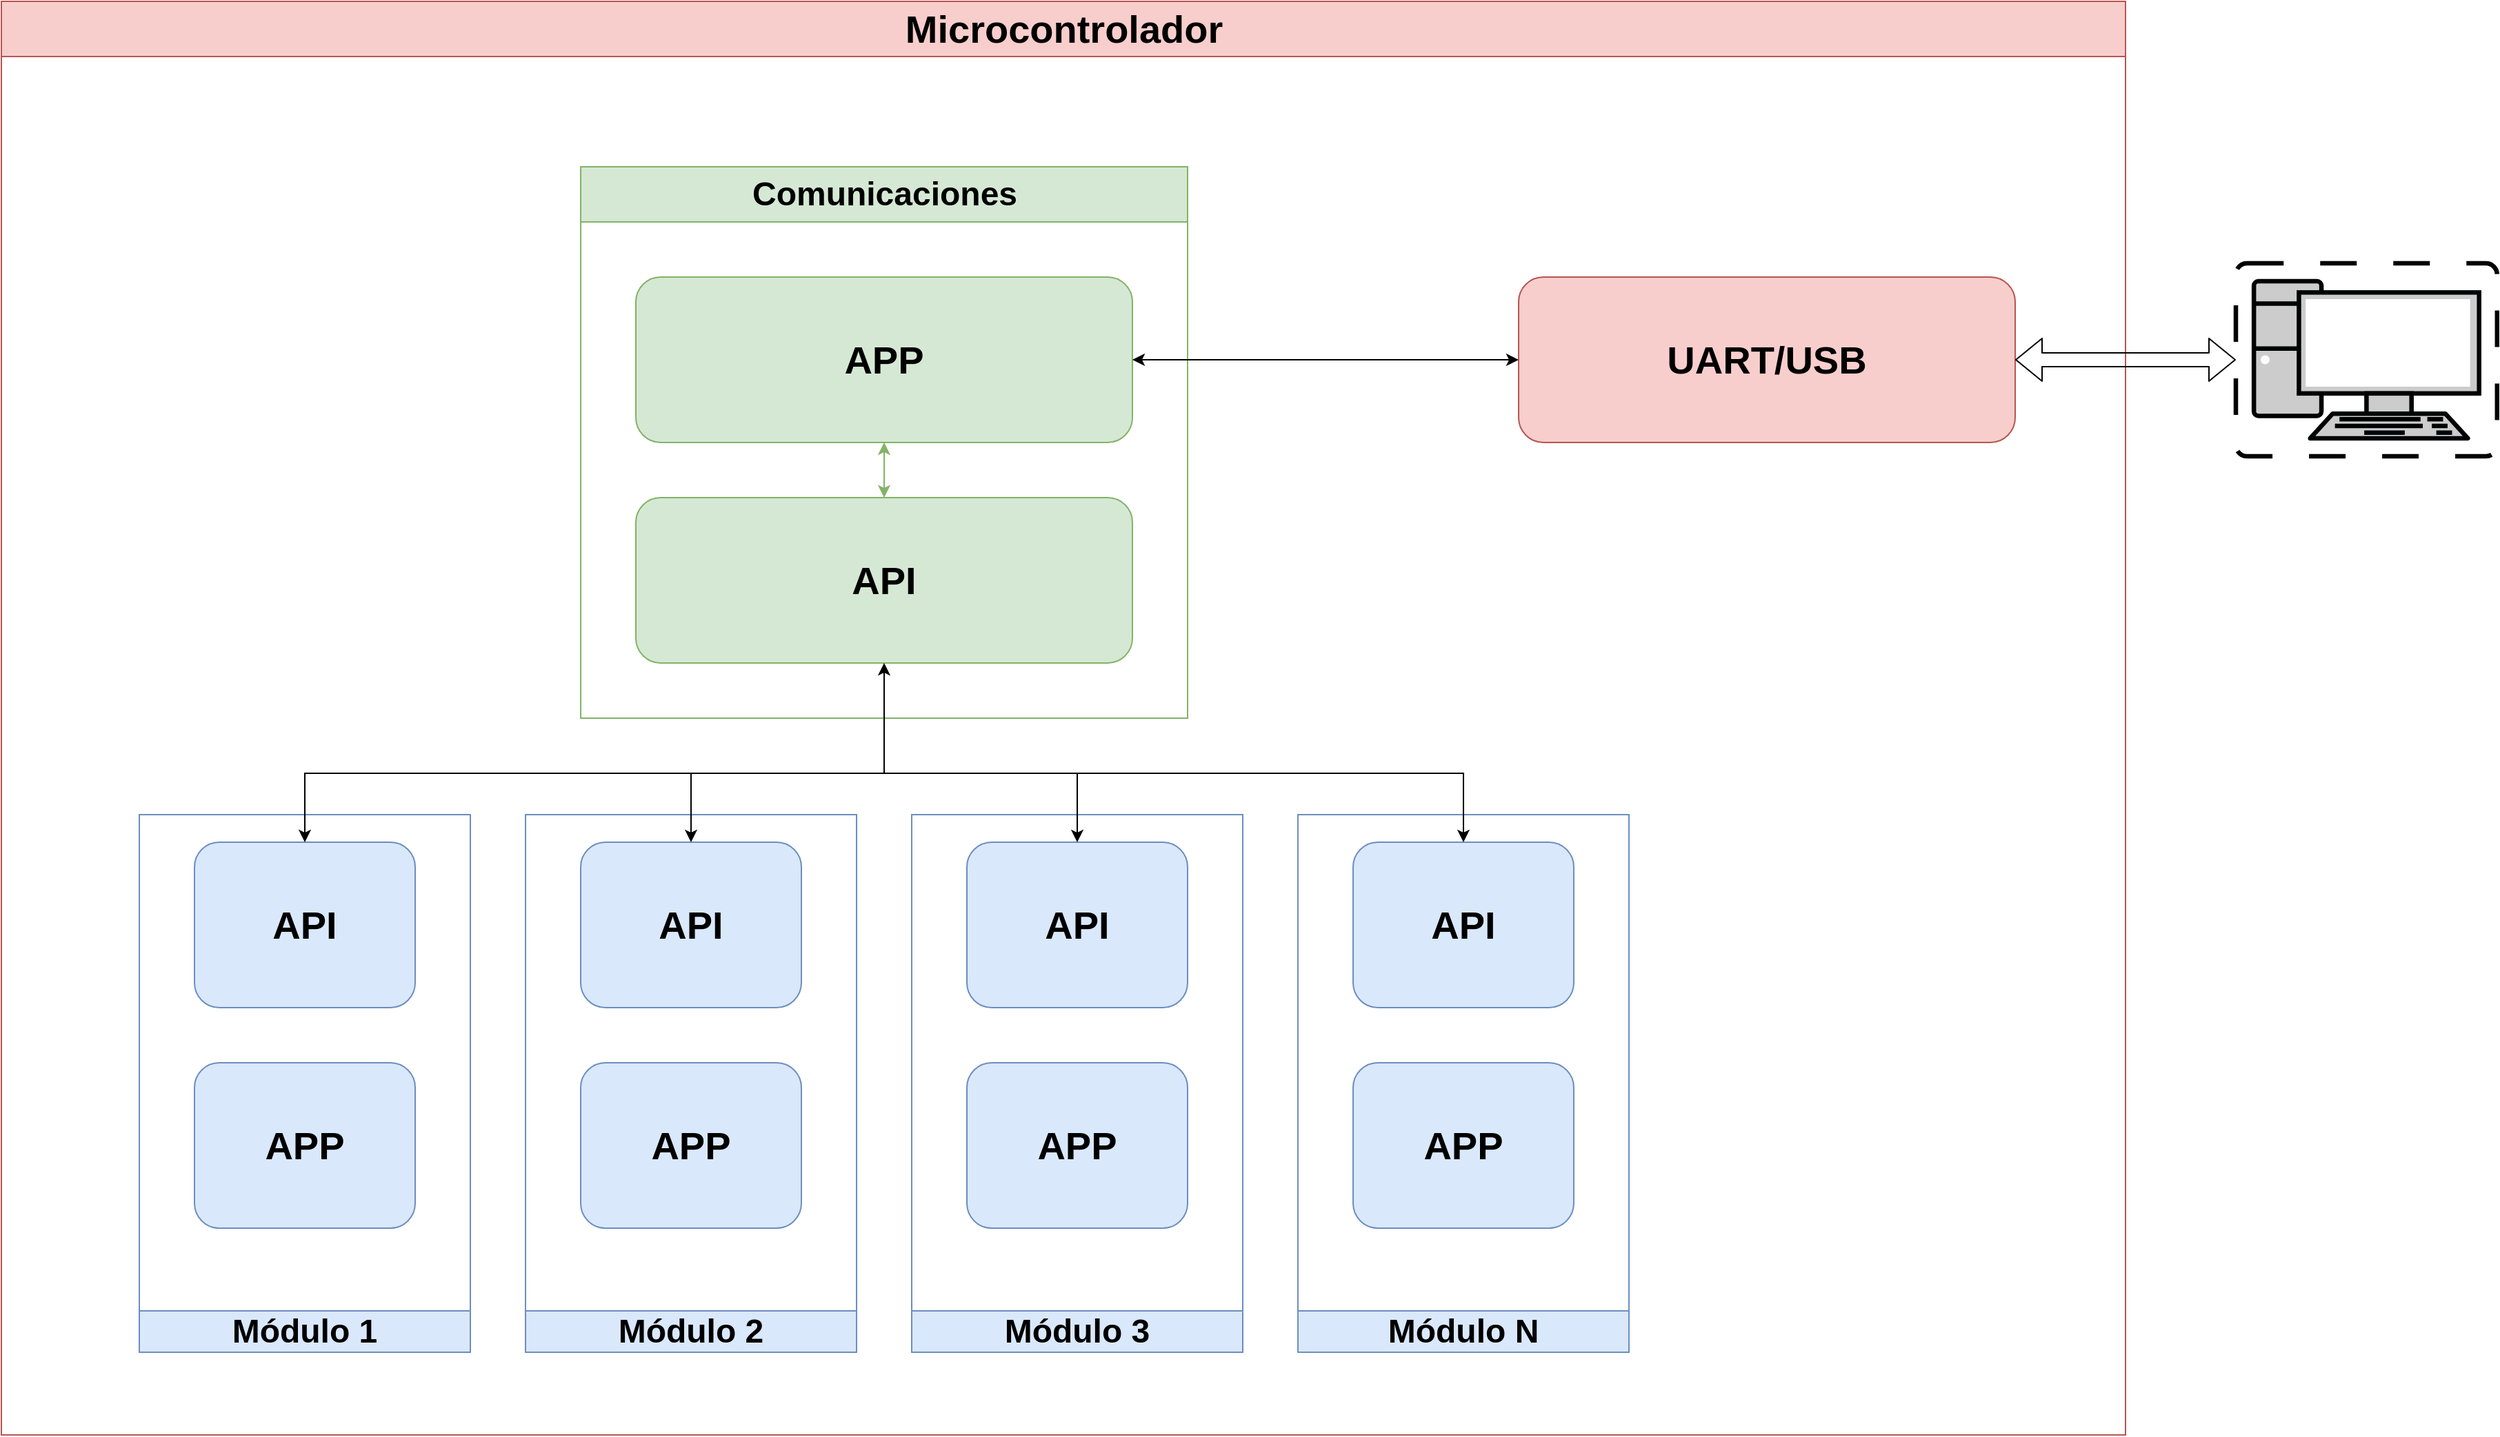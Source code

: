 <mxfile version="14.1.8" type="device"><diagram id="C5RBs43oDa-KdzZeNtuy" name="Page-1"><mxGraphModel dx="2999" dy="1612" grid="1" gridSize="10" guides="1" tooltips="1" connect="1" arrows="1" fold="1" page="1" pageScale="1" pageWidth="827" pageHeight="1169" math="0" shadow="0"><root><mxCell id="WIyWlLk6GJQsqaUBKTNV-0"/><mxCell id="WIyWlLk6GJQsqaUBKTNV-1" parent="WIyWlLk6GJQsqaUBKTNV-0"/><mxCell id="keEduhWA3nQss06WgDHv-79" value="Comunicaciones" style="swimlane;startSize=40;fillColor=#d5e8d4;strokeColor=#82b366;fontSize=24;fontStyle=1;labelBackgroundColor=none;labelBorderColor=none;html=1;" parent="WIyWlLk6GJQsqaUBKTNV-1" vertex="1"><mxGeometry x="240" y="160" width="440" height="400" as="geometry"><mxRectangle y="20" width="80" height="23" as="alternateBounds"/></mxGeometry></mxCell><mxCell id="bmlwjQysYuhRSTY7fbGp-13" value="" style="edgeStyle=orthogonalEdgeStyle;rounded=0;orthogonalLoop=1;jettySize=auto;entryX=0.5;entryY=0;entryDx=0;entryDy=0;startArrow=classic;startFill=1;endArrow=classic;endFill=1;fillColor=#d5e8d4;strokeColor=#82b366;html=1;" edge="1" parent="keEduhWA3nQss06WgDHv-79" source="keEduhWA3nQss06WgDHv-86" target="bq1puG9tGcR7lNmFOQzk-1"><mxGeometry relative="1" as="geometry"/></mxCell><mxCell id="keEduhWA3nQss06WgDHv-86" value="APP" style="rounded=1;whiteSpace=wrap;fontSize=28;glass=0;strokeWidth=1;shadow=0;fillColor=#d5e8d4;strokeColor=#82b366;fontStyle=1;html=1;" parent="keEduhWA3nQss06WgDHv-79" vertex="1"><mxGeometry x="40" y="80" width="360" height="120" as="geometry"/></mxCell><mxCell id="bq1puG9tGcR7lNmFOQzk-1" value="API" style="rounded=1;whiteSpace=wrap;fontSize=28;glass=0;strokeWidth=1;shadow=0;fillColor=#d5e8d4;strokeColor=#82b366;fontStyle=1;html=1;" parent="keEduhWA3nQss06WgDHv-79" vertex="1"><mxGeometry x="40" y="240" width="360" height="120" as="geometry"/></mxCell><mxCell id="bq1puG9tGcR7lNmFOQzk-2" value="Módulo 1" style="swimlane;startSize=30;fillColor=#dae8fc;strokeColor=#6c8ebf;fontSize=24;dropTarget=1;swimlaneLine=1;glass=0;rounded=0;shadow=0;sketch=0;rotation=0;whiteSpace=wrap;horizontal=1;verticalAlign=middle;flipH=1;flipV=1;html=1;" parent="WIyWlLk6GJQsqaUBKTNV-1" vertex="1"><mxGeometry x="-80" y="630" width="240" height="390" as="geometry"><mxRectangle y="20" width="80" height="23" as="alternateBounds"/></mxGeometry></mxCell><mxCell id="bq1puG9tGcR7lNmFOQzk-3" value="API" style="rounded=1;whiteSpace=wrap;fontSize=28;glass=0;strokeWidth=1;shadow=0;fillColor=#dae8fc;strokeColor=#6c8ebf;fontStyle=1;rotation=0;html=1;" parent="bq1puG9tGcR7lNmFOQzk-2" vertex="1"><mxGeometry x="40" y="20" width="160" height="120" as="geometry"/></mxCell><mxCell id="bq1puG9tGcR7lNmFOQzk-4" value="APP" style="rounded=1;whiteSpace=wrap;fontSize=28;glass=0;strokeWidth=1;shadow=0;fillColor=#dae8fc;strokeColor=#6c8ebf;fontStyle=1;rotation=0;html=1;" parent="bq1puG9tGcR7lNmFOQzk-2" vertex="1"><mxGeometry x="40" y="180" width="160" height="120" as="geometry"/></mxCell><mxCell id="bmlwjQysYuhRSTY7fbGp-0" value="Módulo 2" style="swimlane;startSize=30;fillColor=#dae8fc;strokeColor=#6c8ebf;fontSize=24;dropTarget=1;swimlaneLine=1;glass=0;rounded=0;shadow=0;sketch=0;rotation=0;whiteSpace=wrap;horizontal=1;verticalAlign=middle;flipH=1;flipV=1;html=1;" vertex="1" parent="WIyWlLk6GJQsqaUBKTNV-1"><mxGeometry x="200" y="630" width="240" height="390" as="geometry"><mxRectangle y="20" width="80" height="23" as="alternateBounds"/></mxGeometry></mxCell><mxCell id="bmlwjQysYuhRSTY7fbGp-1" value="API" style="rounded=1;whiteSpace=wrap;fontSize=28;glass=0;strokeWidth=1;shadow=0;fillColor=#dae8fc;strokeColor=#6c8ebf;fontStyle=1;rotation=0;html=1;" vertex="1" parent="bmlwjQysYuhRSTY7fbGp-0"><mxGeometry x="40" y="20" width="160" height="120" as="geometry"/></mxCell><mxCell id="bmlwjQysYuhRSTY7fbGp-2" value="APP" style="rounded=1;whiteSpace=wrap;fontSize=28;glass=0;strokeWidth=1;shadow=0;fillColor=#dae8fc;strokeColor=#6c8ebf;fontStyle=1;rotation=0;html=1;" vertex="1" parent="bmlwjQysYuhRSTY7fbGp-0"><mxGeometry x="40" y="180" width="160" height="120" as="geometry"/></mxCell><mxCell id="bmlwjQysYuhRSTY7fbGp-3" value="Módulo 3" style="swimlane;startSize=30;fillColor=#dae8fc;strokeColor=#6c8ebf;fontSize=24;dropTarget=1;swimlaneLine=1;glass=0;rounded=0;shadow=0;sketch=0;rotation=0;whiteSpace=wrap;horizontal=1;verticalAlign=middle;flipH=1;flipV=1;html=1;" vertex="1" parent="WIyWlLk6GJQsqaUBKTNV-1"><mxGeometry x="480" y="630" width="240" height="390" as="geometry"><mxRectangle y="20" width="80" height="23" as="alternateBounds"/></mxGeometry></mxCell><mxCell id="bmlwjQysYuhRSTY7fbGp-4" value="API" style="rounded=1;whiteSpace=wrap;fontSize=28;glass=0;strokeWidth=1;shadow=0;fillColor=#dae8fc;strokeColor=#6c8ebf;fontStyle=1;rotation=0;html=1;" vertex="1" parent="bmlwjQysYuhRSTY7fbGp-3"><mxGeometry x="40" y="20" width="160" height="120" as="geometry"/></mxCell><mxCell id="bmlwjQysYuhRSTY7fbGp-5" value="APP" style="rounded=1;whiteSpace=wrap;fontSize=28;glass=0;strokeWidth=1;shadow=0;fillColor=#dae8fc;strokeColor=#6c8ebf;fontStyle=1;rotation=0;html=1;" vertex="1" parent="bmlwjQysYuhRSTY7fbGp-3"><mxGeometry x="40" y="180" width="160" height="120" as="geometry"/></mxCell><mxCell id="bmlwjQysYuhRSTY7fbGp-6" value="Módulo N" style="swimlane;startSize=30;fillColor=#dae8fc;strokeColor=#6c8ebf;fontSize=24;dropTarget=1;swimlaneLine=1;glass=0;rounded=0;shadow=0;sketch=0;rotation=0;whiteSpace=wrap;horizontal=1;verticalAlign=middle;flipH=1;flipV=1;html=1;" vertex="1" parent="WIyWlLk6GJQsqaUBKTNV-1"><mxGeometry x="760" y="630" width="240" height="390" as="geometry"><mxRectangle y="20" width="80" height="23" as="alternateBounds"/></mxGeometry></mxCell><mxCell id="bmlwjQysYuhRSTY7fbGp-7" value="API" style="rounded=1;whiteSpace=wrap;fontSize=28;glass=0;strokeWidth=1;shadow=0;fillColor=#dae8fc;strokeColor=#6c8ebf;fontStyle=1;rotation=0;html=1;" vertex="1" parent="bmlwjQysYuhRSTY7fbGp-6"><mxGeometry x="40" y="20" width="160" height="120" as="geometry"/></mxCell><mxCell id="bmlwjQysYuhRSTY7fbGp-8" value="APP" style="rounded=1;whiteSpace=wrap;fontSize=28;glass=0;strokeWidth=1;shadow=0;fillColor=#dae8fc;strokeColor=#6c8ebf;fontStyle=1;rotation=0;html=1;" vertex="1" parent="bmlwjQysYuhRSTY7fbGp-6"><mxGeometry x="40" y="180" width="160" height="120" as="geometry"/></mxCell><mxCell id="bmlwjQysYuhRSTY7fbGp-9" value="" style="edgeStyle=orthogonalEdgeStyle;rounded=0;orthogonalLoop=1;jettySize=auto;startArrow=classic;startFill=1;html=1;" edge="1" parent="WIyWlLk6GJQsqaUBKTNV-1" source="bq1puG9tGcR7lNmFOQzk-3" target="bq1puG9tGcR7lNmFOQzk-1"><mxGeometry relative="1" as="geometry"><Array as="points"><mxPoint x="40" y="600"/><mxPoint x="460" y="600"/></Array></mxGeometry></mxCell><mxCell id="bmlwjQysYuhRSTY7fbGp-10" value="" style="edgeStyle=orthogonalEdgeStyle;rounded=0;orthogonalLoop=1;jettySize=auto;startArrow=classic;startFill=1;endArrow=none;endFill=0;html=1;" edge="1" parent="WIyWlLk6GJQsqaUBKTNV-1" source="bmlwjQysYuhRSTY7fbGp-1"><mxGeometry relative="1" as="geometry"><mxPoint x="320" y="600" as="targetPoint"/></mxGeometry></mxCell><mxCell id="bmlwjQysYuhRSTY7fbGp-11" value="" style="edgeStyle=orthogonalEdgeStyle;rounded=0;orthogonalLoop=1;jettySize=auto;startArrow=classic;startFill=1;endArrow=none;endFill=0;html=1;" edge="1" parent="WIyWlLk6GJQsqaUBKTNV-1" source="bmlwjQysYuhRSTY7fbGp-4"><mxGeometry relative="1" as="geometry"><mxPoint x="450" y="600" as="targetPoint"/><Array as="points"><mxPoint x="600" y="600"/></Array></mxGeometry></mxCell><mxCell id="bmlwjQysYuhRSTY7fbGp-12" value="" style="edgeStyle=orthogonalEdgeStyle;rounded=0;orthogonalLoop=1;jettySize=auto;startArrow=classic;startFill=1;endArrow=none;endFill=0;html=1;" edge="1" parent="WIyWlLk6GJQsqaUBKTNV-1" source="bmlwjQysYuhRSTY7fbGp-7"><mxGeometry relative="1" as="geometry"><mxPoint x="600" y="600" as="targetPoint"/><Array as="points"><mxPoint x="880" y="600"/></Array></mxGeometry></mxCell><mxCell id="bmlwjQysYuhRSTY7fbGp-14" value="Microcontrolador" style="swimlane;startSize=40;fillColor=#f8cecc;strokeColor=#b85450;fontSize=28;strokeWidth=1;perimeterSpacing=0;html=1;" vertex="1" parent="WIyWlLk6GJQsqaUBKTNV-1"><mxGeometry x="-180" y="40" width="1540" height="1040" as="geometry"><mxRectangle y="20" width="80" height="23" as="alternateBounds"/></mxGeometry></mxCell><mxCell id="bmlwjQysYuhRSTY7fbGp-18" value="UART/USB" style="rounded=1;whiteSpace=wrap;fontSize=28;glass=0;strokeWidth=1;shadow=0;fillColor=#f8cecc;strokeColor=#b85450;fontStyle=1;html=1;" vertex="1" parent="bmlwjQysYuhRSTY7fbGp-14"><mxGeometry x="1100" y="200" width="360" height="120" as="geometry"/></mxCell><mxCell id="bmlwjQysYuhRSTY7fbGp-19" value="" style="edgeStyle=orthogonalEdgeStyle;rounded=0;orthogonalLoop=1;jettySize=auto;entryX=0;entryY=0.5;entryDx=0;entryDy=0;startArrow=classic;startFill=1;endArrow=classic;endFill=1;html=1;" edge="1" parent="WIyWlLk6GJQsqaUBKTNV-1" source="keEduhWA3nQss06WgDHv-86" target="bmlwjQysYuhRSTY7fbGp-18"><mxGeometry relative="1" as="geometry"/></mxCell><mxCell id="bmlwjQysYuhRSTY7fbGp-20" value="" style="fontColor=#0066CC;verticalAlign=top;verticalLabelPosition=bottom;labelPosition=center;align=center;outlineConnect=0;fillColor=#CCCCCC;gradientColor=none;gradientDirection=north;strokeWidth=2;shape=mxgraph.networks.virtual_pc;strokeColor=#010203;html=1;" vertex="1" parent="WIyWlLk6GJQsqaUBKTNV-1"><mxGeometry x="1440" y="230" width="189.41" height="140" as="geometry"/></mxCell><mxCell id="bmlwjQysYuhRSTY7fbGp-21" value="" style="shape=flexArrow;endArrow=classic;startArrow=classic;entryX=0;entryY=0.5;entryDx=0;entryDy=0;entryPerimeter=0;exitX=1;exitY=0.5;exitDx=0;exitDy=0;html=1;" edge="1" parent="WIyWlLk6GJQsqaUBKTNV-1" source="bmlwjQysYuhRSTY7fbGp-18" target="bmlwjQysYuhRSTY7fbGp-20"><mxGeometry width="50" height="50" relative="1" as="geometry"><mxPoint x="790" y="560" as="sourcePoint"/><mxPoint x="840" y="510" as="targetPoint"/></mxGeometry></mxCell></root></mxGraphModel></diagram></mxfile>